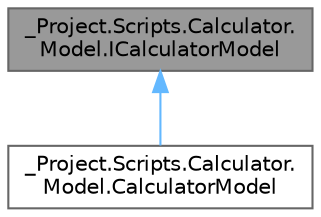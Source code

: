 digraph "_Project.Scripts.Calculator.Model.ICalculatorModel"
{
 // LATEX_PDF_SIZE
  bgcolor="transparent";
  edge [fontname=Helvetica,fontsize=10,labelfontname=Helvetica,labelfontsize=10];
  node [fontname=Helvetica,fontsize=10,shape=box,height=0.2,width=0.4];
  Node1 [id="Node000001",label="_Project.Scripts.Calculator.\lModel.ICalculatorModel",height=0.2,width=0.4,color="gray40", fillcolor="grey60", style="filled", fontcolor="black",tooltip="Интерфейс, описывающий модель данных и состояния калькулятора"];
  Node1 -> Node2 [id="edge2_Node000001_Node000002",dir="back",color="steelblue1",style="solid",tooltip=" "];
  Node2 [id="Node000002",label="_Project.Scripts.Calculator.\lModel.CalculatorModel",height=0.2,width=0.4,color="gray40", fillcolor="white", style="filled",URL="$class___project_1_1_scripts_1_1_calculator_1_1_model_1_1_calculator_model.html",tooltip="Класс, описывающий модель данных и состояния калькулятора"];
}
